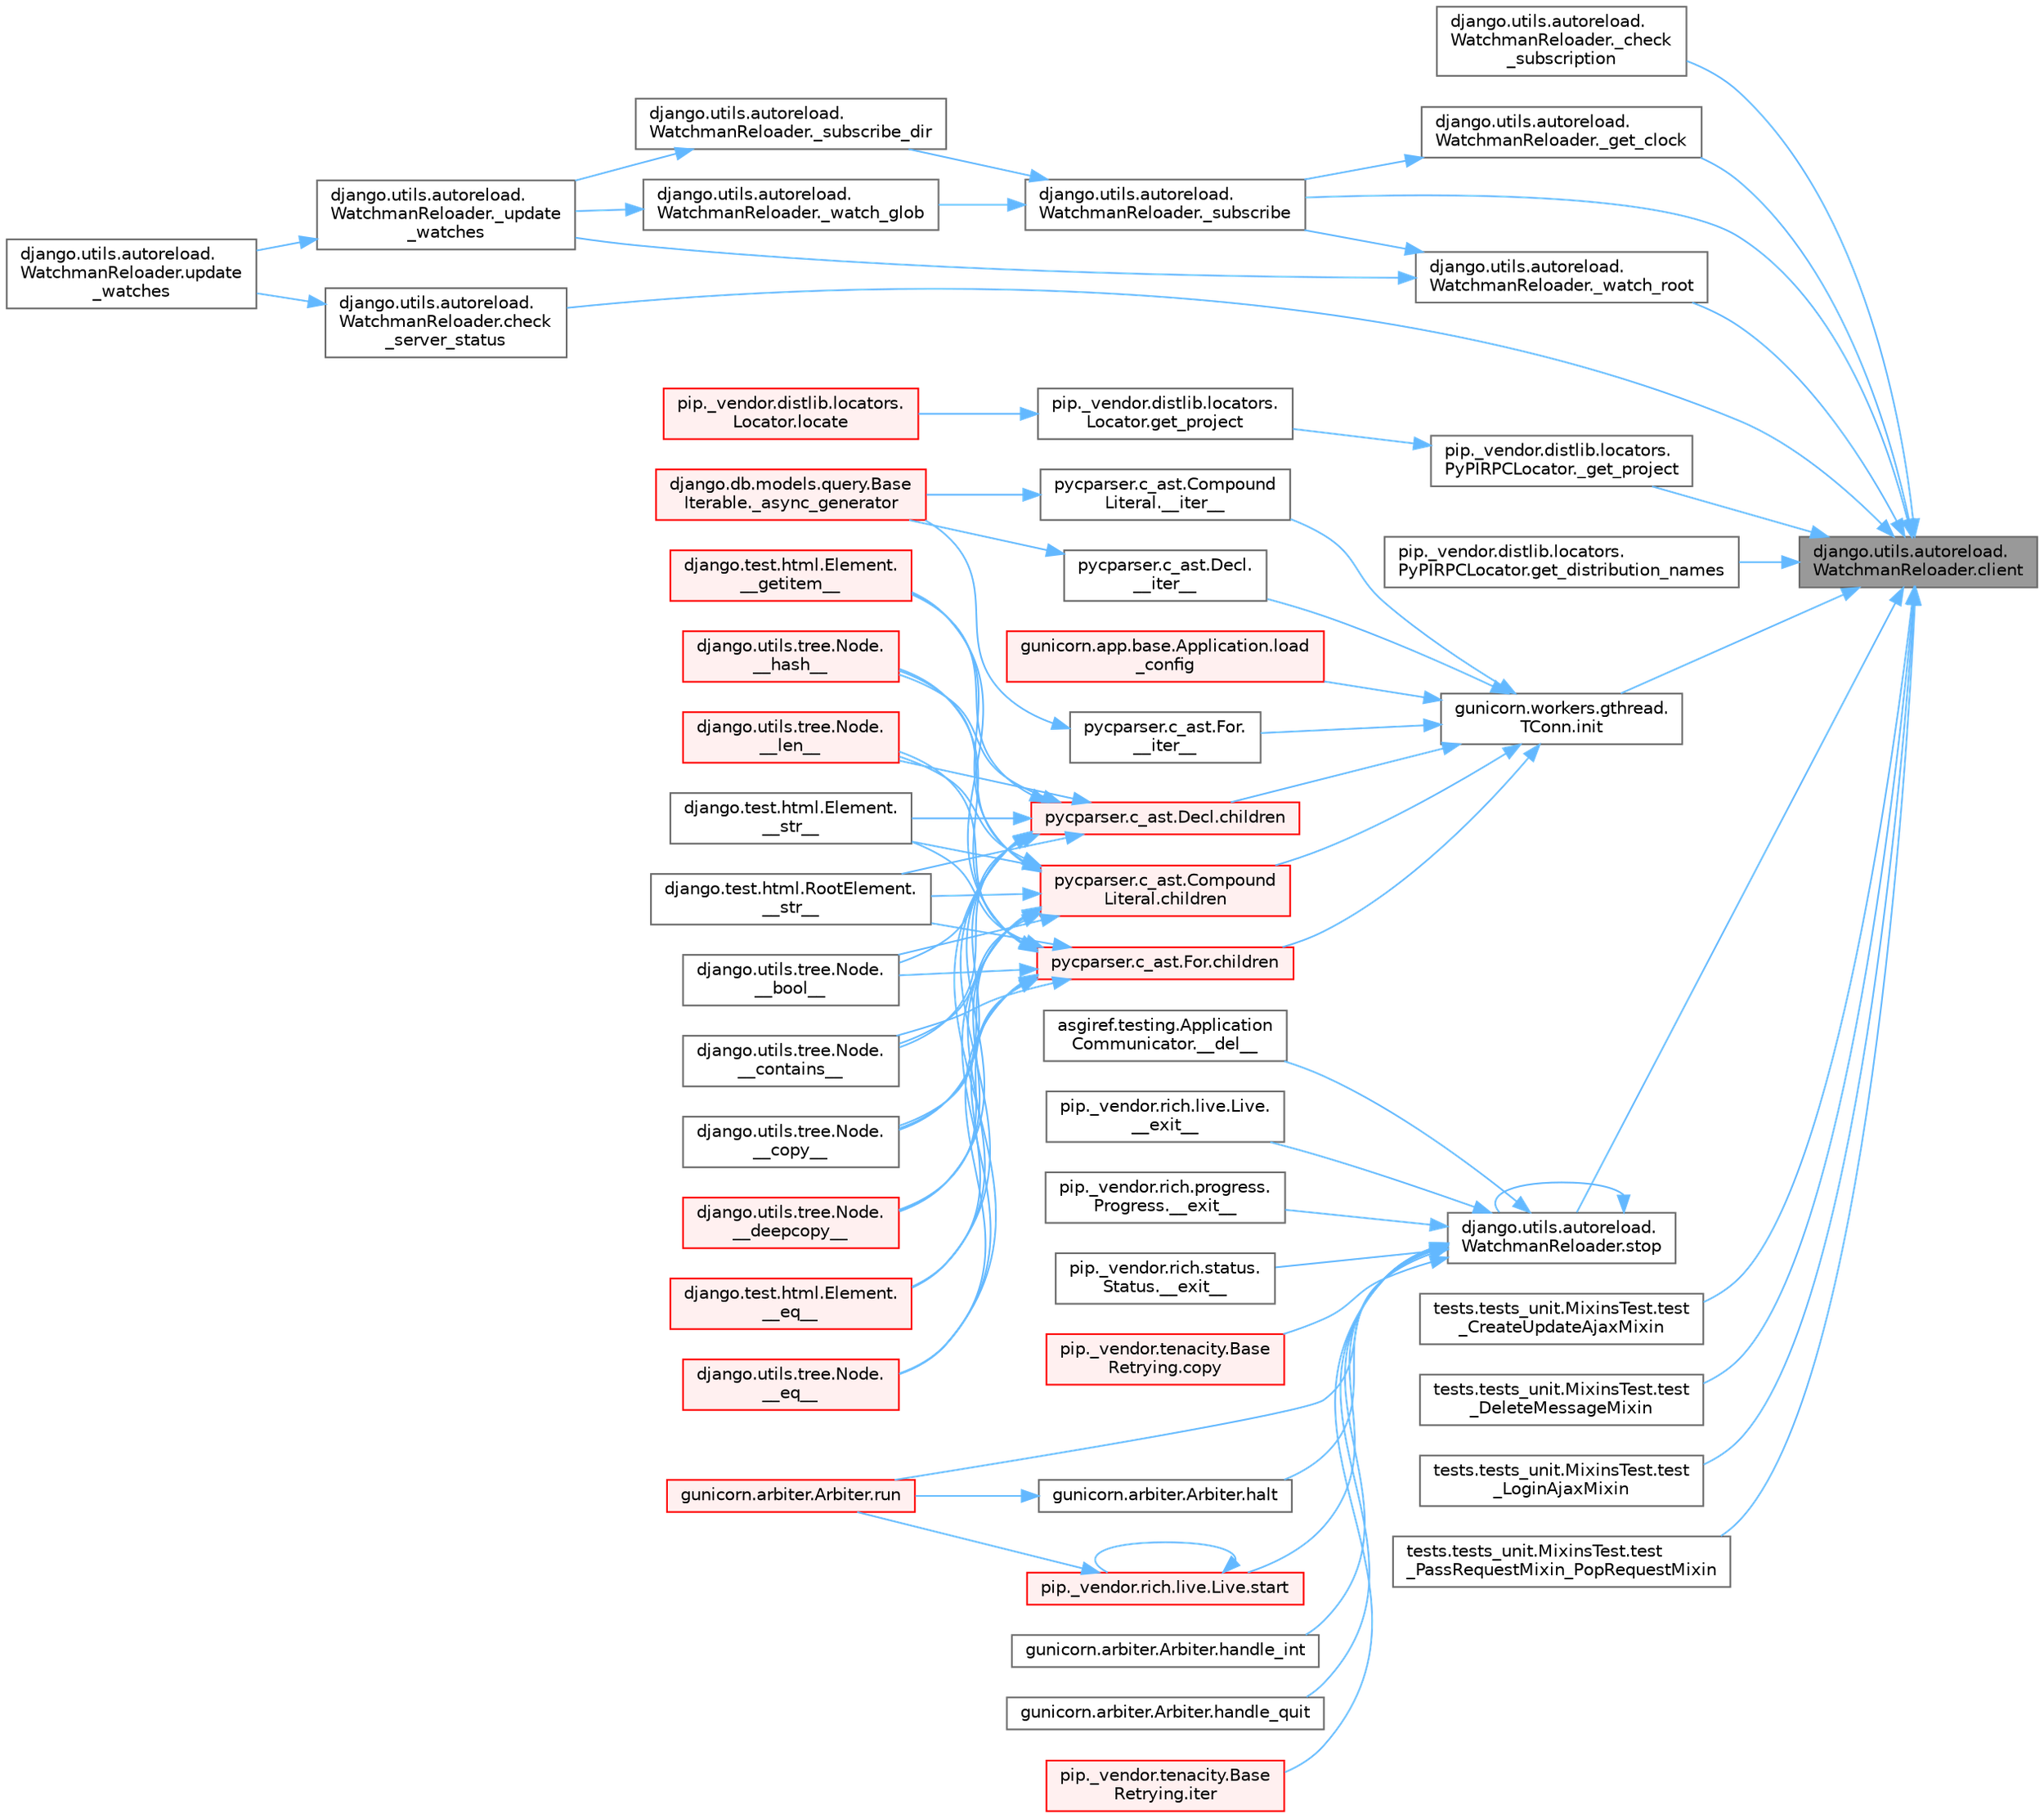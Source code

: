 digraph "django.utils.autoreload.WatchmanReloader.client"
{
 // LATEX_PDF_SIZE
  bgcolor="transparent";
  edge [fontname=Helvetica,fontsize=10,labelfontname=Helvetica,labelfontsize=10];
  node [fontname=Helvetica,fontsize=10,shape=box,height=0.2,width=0.4];
  rankdir="RL";
  Node1 [id="Node000001",label="django.utils.autoreload.\lWatchmanReloader.client",height=0.2,width=0.4,color="gray40", fillcolor="grey60", style="filled", fontcolor="black",tooltip=" "];
  Node1 -> Node2 [id="edge1_Node000001_Node000002",dir="back",color="steelblue1",style="solid",tooltip=" "];
  Node2 [id="Node000002",label="django.utils.autoreload.\lWatchmanReloader._check\l_subscription",height=0.2,width=0.4,color="grey40", fillcolor="white", style="filled",URL="$classdjango_1_1utils_1_1autoreload_1_1_watchman_reloader.html#a695404c8cbe395b1b227b02c2b215294",tooltip=" "];
  Node1 -> Node3 [id="edge2_Node000001_Node000003",dir="back",color="steelblue1",style="solid",tooltip=" "];
  Node3 [id="Node000003",label="django.utils.autoreload.\lWatchmanReloader._get_clock",height=0.2,width=0.4,color="grey40", fillcolor="white", style="filled",URL="$classdjango_1_1utils_1_1autoreload_1_1_watchman_reloader.html#abe91dc221ff05f95376b625a1013f437",tooltip=" "];
  Node3 -> Node4 [id="edge3_Node000003_Node000004",dir="back",color="steelblue1",style="solid",tooltip=" "];
  Node4 [id="Node000004",label="django.utils.autoreload.\lWatchmanReloader._subscribe",height=0.2,width=0.4,color="grey40", fillcolor="white", style="filled",URL="$classdjango_1_1utils_1_1autoreload_1_1_watchman_reloader.html#afe6f9c7dc3f6e93ffb8210db4d4f4ec3",tooltip=" "];
  Node4 -> Node5 [id="edge4_Node000004_Node000005",dir="back",color="steelblue1",style="solid",tooltip=" "];
  Node5 [id="Node000005",label="django.utils.autoreload.\lWatchmanReloader._subscribe_dir",height=0.2,width=0.4,color="grey40", fillcolor="white", style="filled",URL="$classdjango_1_1utils_1_1autoreload_1_1_watchman_reloader.html#ac420dcb3aa43b49db09c821ae601e00e",tooltip=" "];
  Node5 -> Node6 [id="edge5_Node000005_Node000006",dir="back",color="steelblue1",style="solid",tooltip=" "];
  Node6 [id="Node000006",label="django.utils.autoreload.\lWatchmanReloader._update\l_watches",height=0.2,width=0.4,color="grey40", fillcolor="white", style="filled",URL="$classdjango_1_1utils_1_1autoreload_1_1_watchman_reloader.html#a49dd725cc6618284cf44790da45282d9",tooltip=" "];
  Node6 -> Node7 [id="edge6_Node000006_Node000007",dir="back",color="steelblue1",style="solid",tooltip=" "];
  Node7 [id="Node000007",label="django.utils.autoreload.\lWatchmanReloader.update\l_watches",height=0.2,width=0.4,color="grey40", fillcolor="white", style="filled",URL="$classdjango_1_1utils_1_1autoreload_1_1_watchman_reloader.html#ab53cfd10bdf2abe6edb288142b958092",tooltip=" "];
  Node4 -> Node8 [id="edge7_Node000004_Node000008",dir="back",color="steelblue1",style="solid",tooltip=" "];
  Node8 [id="Node000008",label="django.utils.autoreload.\lWatchmanReloader._watch_glob",height=0.2,width=0.4,color="grey40", fillcolor="white", style="filled",URL="$classdjango_1_1utils_1_1autoreload_1_1_watchman_reloader.html#a21318c8e58589b776b8f82ec4693882a",tooltip=" "];
  Node8 -> Node6 [id="edge8_Node000008_Node000006",dir="back",color="steelblue1",style="solid",tooltip=" "];
  Node1 -> Node9 [id="edge9_Node000001_Node000009",dir="back",color="steelblue1",style="solid",tooltip=" "];
  Node9 [id="Node000009",label="pip._vendor.distlib.locators.\lPyPIRPCLocator._get_project",height=0.2,width=0.4,color="grey40", fillcolor="white", style="filled",URL="$classpip_1_1__vendor_1_1distlib_1_1locators_1_1_py_p_i_r_p_c_locator.html#a82757ef1103a798a952ed399e8ddd30d",tooltip=" "];
  Node9 -> Node10 [id="edge10_Node000009_Node000010",dir="back",color="steelblue1",style="solid",tooltip=" "];
  Node10 [id="Node000010",label="pip._vendor.distlib.locators.\lLocator.get_project",height=0.2,width=0.4,color="grey40", fillcolor="white", style="filled",URL="$classpip_1_1__vendor_1_1distlib_1_1locators_1_1_locator.html#a14b49f16a55d384842037850d5224ce8",tooltip=" "];
  Node10 -> Node11 [id="edge11_Node000010_Node000011",dir="back",color="steelblue1",style="solid",tooltip=" "];
  Node11 [id="Node000011",label="pip._vendor.distlib.locators.\lLocator.locate",height=0.2,width=0.4,color="red", fillcolor="#FFF0F0", style="filled",URL="$classpip_1_1__vendor_1_1distlib_1_1locators_1_1_locator.html#aefc84057c59651debf5f74c52c9c06a2",tooltip=" "];
  Node1 -> Node4 [id="edge12_Node000001_Node000004",dir="back",color="steelblue1",style="solid",tooltip=" "];
  Node1 -> Node3187 [id="edge13_Node000001_Node003187",dir="back",color="steelblue1",style="solid",tooltip=" "];
  Node3187 [id="Node003187",label="django.utils.autoreload.\lWatchmanReloader._watch_root",height=0.2,width=0.4,color="grey40", fillcolor="white", style="filled",URL="$classdjango_1_1utils_1_1autoreload_1_1_watchman_reloader.html#a13aee86c5ee6c44becb2d3365cbbeea1",tooltip=" "];
  Node3187 -> Node4 [id="edge14_Node003187_Node000004",dir="back",color="steelblue1",style="solid",tooltip=" "];
  Node3187 -> Node6 [id="edge15_Node003187_Node000006",dir="back",color="steelblue1",style="solid",tooltip=" "];
  Node1 -> Node3188 [id="edge16_Node000001_Node003188",dir="back",color="steelblue1",style="solid",tooltip=" "];
  Node3188 [id="Node003188",label="django.utils.autoreload.\lWatchmanReloader.check\l_server_status",height=0.2,width=0.4,color="grey40", fillcolor="white", style="filled",URL="$classdjango_1_1utils_1_1autoreload_1_1_watchman_reloader.html#a37dcc8c8d465bd2630cb0bb6bca182b8",tooltip=" "];
  Node3188 -> Node7 [id="edge17_Node003188_Node000007",dir="back",color="steelblue1",style="solid",tooltip=" "];
  Node1 -> Node3189 [id="edge18_Node000001_Node003189",dir="back",color="steelblue1",style="solid",tooltip=" "];
  Node3189 [id="Node003189",label="pip._vendor.distlib.locators.\lPyPIRPCLocator.get_distribution_names",height=0.2,width=0.4,color="grey40", fillcolor="white", style="filled",URL="$classpip_1_1__vendor_1_1distlib_1_1locators_1_1_py_p_i_r_p_c_locator.html#a432ba94d6d44826a331ae404f82f9040",tooltip=" "];
  Node1 -> Node3190 [id="edge19_Node000001_Node003190",dir="back",color="steelblue1",style="solid",tooltip=" "];
  Node3190 [id="Node003190",label="gunicorn.workers.gthread.\lTConn.init",height=0.2,width=0.4,color="grey40", fillcolor="white", style="filled",URL="$classgunicorn_1_1workers_1_1gthread_1_1_t_conn.html#a5cbaeab16e7908f0cbf4730954f189fd",tooltip=" "];
  Node3190 -> Node3191 [id="edge20_Node003190_Node003191",dir="back",color="steelblue1",style="solid",tooltip=" "];
  Node3191 [id="Node003191",label="pycparser.c_ast.Compound\lLiteral.__iter__",height=0.2,width=0.4,color="grey40", fillcolor="white", style="filled",URL="$classpycparser_1_1c__ast_1_1_compound_literal.html#a1f78e1c12c3283ab129f6683e9cd6bf0",tooltip=" "];
  Node3191 -> Node209 [id="edge21_Node003191_Node000209",dir="back",color="steelblue1",style="solid",tooltip=" "];
  Node209 [id="Node000209",label="django.db.models.query.Base\lIterable._async_generator",height=0.2,width=0.4,color="red", fillcolor="#FFF0F0", style="filled",URL="$classdjango_1_1db_1_1models_1_1query_1_1_base_iterable.html#a3ecc2267976bc6628d1fe84d78355144",tooltip=" "];
  Node3190 -> Node3192 [id="edge22_Node003190_Node003192",dir="back",color="steelblue1",style="solid",tooltip=" "];
  Node3192 [id="Node003192",label="pycparser.c_ast.Decl.\l__iter__",height=0.2,width=0.4,color="grey40", fillcolor="white", style="filled",URL="$classpycparser_1_1c__ast_1_1_decl.html#ab845ffd67830d0739099fa772114854f",tooltip=" "];
  Node3192 -> Node209 [id="edge23_Node003192_Node000209",dir="back",color="steelblue1",style="solid",tooltip=" "];
  Node3190 -> Node3193 [id="edge24_Node003190_Node003193",dir="back",color="steelblue1",style="solid",tooltip=" "];
  Node3193 [id="Node003193",label="pycparser.c_ast.For.\l__iter__",height=0.2,width=0.4,color="grey40", fillcolor="white", style="filled",URL="$classpycparser_1_1c__ast_1_1_for.html#a5ec4d376b5226521b188ad1e5ef7895b",tooltip=" "];
  Node3193 -> Node209 [id="edge25_Node003193_Node000209",dir="back",color="steelblue1",style="solid",tooltip=" "];
  Node3190 -> Node3194 [id="edge26_Node003190_Node003194",dir="back",color="steelblue1",style="solid",tooltip=" "];
  Node3194 [id="Node003194",label="pycparser.c_ast.Compound\lLiteral.children",height=0.2,width=0.4,color="red", fillcolor="#FFF0F0", style="filled",URL="$classpycparser_1_1c__ast_1_1_compound_literal.html#a6ff6a9f355d70c79e2e3b602b88bfef6",tooltip=" "];
  Node3194 -> Node1235 [id="edge27_Node003194_Node001235",dir="back",color="steelblue1",style="solid",tooltip=" "];
  Node1235 [id="Node001235",label="django.utils.tree.Node.\l__bool__",height=0.2,width=0.4,color="grey40", fillcolor="white", style="filled",URL="$classdjango_1_1utils_1_1tree_1_1_node.html#a70a56e9492f929d850eebc44de75e25c",tooltip=" "];
  Node3194 -> Node1236 [id="edge28_Node003194_Node001236",dir="back",color="steelblue1",style="solid",tooltip=" "];
  Node1236 [id="Node001236",label="django.utils.tree.Node.\l__contains__",height=0.2,width=0.4,color="grey40", fillcolor="white", style="filled",URL="$classdjango_1_1utils_1_1tree_1_1_node.html#ab55c47b46f14e5fde108b1c3cf95d93a",tooltip=" "];
  Node3194 -> Node143 [id="edge29_Node003194_Node000143",dir="back",color="steelblue1",style="solid",tooltip=" "];
  Node143 [id="Node000143",label="django.utils.tree.Node.\l__copy__",height=0.2,width=0.4,color="grey40", fillcolor="white", style="filled",URL="$classdjango_1_1utils_1_1tree_1_1_node.html#abae878f6b4500b8b241c23d8fac46e63",tooltip=" "];
  Node3194 -> Node144 [id="edge30_Node003194_Node000144",dir="back",color="steelblue1",style="solid",tooltip=" "];
  Node144 [id="Node000144",label="django.utils.tree.Node.\l__deepcopy__",height=0.2,width=0.4,color="red", fillcolor="#FFF0F0", style="filled",URL="$classdjango_1_1utils_1_1tree_1_1_node.html#a38840c46ded3963808edbeec90765d6b",tooltip=" "];
  Node3194 -> Node530 [id="edge31_Node003194_Node000530",dir="back",color="steelblue1",style="solid",tooltip=" "];
  Node530 [id="Node000530",label="django.test.html.Element.\l__eq__",height=0.2,width=0.4,color="red", fillcolor="#FFF0F0", style="filled",URL="$classdjango_1_1test_1_1html_1_1_element.html#a287e83f2ae4a6f13b9e00d7b70ee5d47",tooltip=" "];
  Node3194 -> Node1237 [id="edge32_Node003194_Node001237",dir="back",color="steelblue1",style="solid",tooltip=" "];
  Node1237 [id="Node001237",label="django.utils.tree.Node.\l__eq__",height=0.2,width=0.4,color="red", fillcolor="#FFF0F0", style="filled",URL="$classdjango_1_1utils_1_1tree_1_1_node.html#a0004316d098c61c046aef21dece2cce8",tooltip=" "];
  Node3194 -> Node1238 [id="edge33_Node003194_Node001238",dir="back",color="steelblue1",style="solid",tooltip=" "];
  Node1238 [id="Node001238",label="django.test.html.Element.\l__getitem__",height=0.2,width=0.4,color="red", fillcolor="#FFF0F0", style="filled",URL="$classdjango_1_1test_1_1html_1_1_element.html#a50df5974a8fa0b0bdc93fdbeb2db7a49",tooltip=" "];
  Node3194 -> Node1239 [id="edge34_Node003194_Node001239",dir="back",color="steelblue1",style="solid",tooltip=" "];
  Node1239 [id="Node001239",label="django.utils.tree.Node.\l__hash__",height=0.2,width=0.4,color="red", fillcolor="#FFF0F0", style="filled",URL="$classdjango_1_1utils_1_1tree_1_1_node.html#ad90478bdeb4e4284385a20cb629f5b9c",tooltip=" "];
  Node3194 -> Node1240 [id="edge35_Node003194_Node001240",dir="back",color="steelblue1",style="solid",tooltip=" "];
  Node1240 [id="Node001240",label="django.utils.tree.Node.\l__len__",height=0.2,width=0.4,color="red", fillcolor="#FFF0F0", style="filled",URL="$classdjango_1_1utils_1_1tree_1_1_node.html#adfb069350f968cc822337df8dd3972cd",tooltip=" "];
  Node3194 -> Node587 [id="edge36_Node003194_Node000587",dir="back",color="steelblue1",style="solid",tooltip=" "];
  Node587 [id="Node000587",label="django.test.html.Element.\l__str__",height=0.2,width=0.4,color="grey40", fillcolor="white", style="filled",URL="$classdjango_1_1test_1_1html_1_1_element.html#a64d65b77132b5ae721ff0862e0440d38",tooltip=" "];
  Node3194 -> Node1241 [id="edge37_Node003194_Node001241",dir="back",color="steelblue1",style="solid",tooltip=" "];
  Node1241 [id="Node001241",label="django.test.html.RootElement.\l__str__",height=0.2,width=0.4,color="grey40", fillcolor="white", style="filled",URL="$classdjango_1_1test_1_1html_1_1_root_element.html#a0a23f27acaaafe4eec2628245fbfd399",tooltip=" "];
  Node3190 -> Node3195 [id="edge38_Node003190_Node003195",dir="back",color="steelblue1",style="solid",tooltip=" "];
  Node3195 [id="Node003195",label="pycparser.c_ast.Decl.children",height=0.2,width=0.4,color="red", fillcolor="#FFF0F0", style="filled",URL="$classpycparser_1_1c__ast_1_1_decl.html#a5daf2f7d33fdaa47905df497ebeaa745",tooltip=" "];
  Node3195 -> Node1235 [id="edge39_Node003195_Node001235",dir="back",color="steelblue1",style="solid",tooltip=" "];
  Node3195 -> Node1236 [id="edge40_Node003195_Node001236",dir="back",color="steelblue1",style="solid",tooltip=" "];
  Node3195 -> Node143 [id="edge41_Node003195_Node000143",dir="back",color="steelblue1",style="solid",tooltip=" "];
  Node3195 -> Node144 [id="edge42_Node003195_Node000144",dir="back",color="steelblue1",style="solid",tooltip=" "];
  Node3195 -> Node530 [id="edge43_Node003195_Node000530",dir="back",color="steelblue1",style="solid",tooltip=" "];
  Node3195 -> Node1237 [id="edge44_Node003195_Node001237",dir="back",color="steelblue1",style="solid",tooltip=" "];
  Node3195 -> Node1238 [id="edge45_Node003195_Node001238",dir="back",color="steelblue1",style="solid",tooltip=" "];
  Node3195 -> Node1239 [id="edge46_Node003195_Node001239",dir="back",color="steelblue1",style="solid",tooltip=" "];
  Node3195 -> Node1240 [id="edge47_Node003195_Node001240",dir="back",color="steelblue1",style="solid",tooltip=" "];
  Node3195 -> Node587 [id="edge48_Node003195_Node000587",dir="back",color="steelblue1",style="solid",tooltip=" "];
  Node3195 -> Node1241 [id="edge49_Node003195_Node001241",dir="back",color="steelblue1",style="solid",tooltip=" "];
  Node3190 -> Node3196 [id="edge50_Node003190_Node003196",dir="back",color="steelblue1",style="solid",tooltip=" "];
  Node3196 [id="Node003196",label="pycparser.c_ast.For.children",height=0.2,width=0.4,color="red", fillcolor="#FFF0F0", style="filled",URL="$classpycparser_1_1c__ast_1_1_for.html#a215c790814d9a305fc5046fec153fbe2",tooltip=" "];
  Node3196 -> Node1235 [id="edge51_Node003196_Node001235",dir="back",color="steelblue1",style="solid",tooltip=" "];
  Node3196 -> Node1236 [id="edge52_Node003196_Node001236",dir="back",color="steelblue1",style="solid",tooltip=" "];
  Node3196 -> Node143 [id="edge53_Node003196_Node000143",dir="back",color="steelblue1",style="solid",tooltip=" "];
  Node3196 -> Node144 [id="edge54_Node003196_Node000144",dir="back",color="steelblue1",style="solid",tooltip=" "];
  Node3196 -> Node530 [id="edge55_Node003196_Node000530",dir="back",color="steelblue1",style="solid",tooltip=" "];
  Node3196 -> Node1237 [id="edge56_Node003196_Node001237",dir="back",color="steelblue1",style="solid",tooltip=" "];
  Node3196 -> Node1238 [id="edge57_Node003196_Node001238",dir="back",color="steelblue1",style="solid",tooltip=" "];
  Node3196 -> Node1239 [id="edge58_Node003196_Node001239",dir="back",color="steelblue1",style="solid",tooltip=" "];
  Node3196 -> Node1240 [id="edge59_Node003196_Node001240",dir="back",color="steelblue1",style="solid",tooltip=" "];
  Node3196 -> Node587 [id="edge60_Node003196_Node000587",dir="back",color="steelblue1",style="solid",tooltip=" "];
  Node3196 -> Node1241 [id="edge61_Node003196_Node001241",dir="back",color="steelblue1",style="solid",tooltip=" "];
  Node3190 -> Node3197 [id="edge62_Node003190_Node003197",dir="back",color="steelblue1",style="solid",tooltip=" "];
  Node3197 [id="Node003197",label="gunicorn.app.base.Application.load\l_config",height=0.2,width=0.4,color="red", fillcolor="#FFF0F0", style="filled",URL="$classgunicorn_1_1app_1_1base_1_1_application.html#a0c6e9d18b01244310f996e4a1c5f28e6",tooltip=" "];
  Node1 -> Node3200 [id="edge63_Node000001_Node003200",dir="back",color="steelblue1",style="solid",tooltip=" "];
  Node3200 [id="Node003200",label="django.utils.autoreload.\lWatchmanReloader.stop",height=0.2,width=0.4,color="grey40", fillcolor="white", style="filled",URL="$classdjango_1_1utils_1_1autoreload_1_1_watchman_reloader.html#a5051e02a8e4aba49d0872956c4f01f59",tooltip=" "];
  Node3200 -> Node1463 [id="edge64_Node003200_Node001463",dir="back",color="steelblue1",style="solid",tooltip=" "];
  Node1463 [id="Node001463",label="asgiref.testing.Application\lCommunicator.__del__",height=0.2,width=0.4,color="grey40", fillcolor="white", style="filled",URL="$classasgiref_1_1testing_1_1_application_communicator.html#ad1e7504202fc0e77462288ef0d24f12d",tooltip=" "];
  Node3200 -> Node1464 [id="edge65_Node003200_Node001464",dir="back",color="steelblue1",style="solid",tooltip=" "];
  Node1464 [id="Node001464",label="pip._vendor.rich.live.Live.\l__exit__",height=0.2,width=0.4,color="grey40", fillcolor="white", style="filled",URL="$classpip_1_1__vendor_1_1rich_1_1live_1_1_live.html#ad2c0c523844059a1131851d7cab4fddb",tooltip=" "];
  Node3200 -> Node1465 [id="edge66_Node003200_Node001465",dir="back",color="steelblue1",style="solid",tooltip=" "];
  Node1465 [id="Node001465",label="pip._vendor.rich.progress.\lProgress.__exit__",height=0.2,width=0.4,color="grey40", fillcolor="white", style="filled",URL="$classpip_1_1__vendor_1_1rich_1_1progress_1_1_progress.html#a5f5ac8f61763352a757bf03480233094",tooltip=" "];
  Node3200 -> Node1466 [id="edge67_Node003200_Node001466",dir="back",color="steelblue1",style="solid",tooltip=" "];
  Node1466 [id="Node001466",label="pip._vendor.rich.status.\lStatus.__exit__",height=0.2,width=0.4,color="grey40", fillcolor="white", style="filled",URL="$classpip_1_1__vendor_1_1rich_1_1status_1_1_status.html#a460bb8d74c675078838735370c96324b",tooltip=" "];
  Node3200 -> Node1467 [id="edge68_Node003200_Node001467",dir="back",color="steelblue1",style="solid",tooltip=" "];
  Node1467 [id="Node001467",label="pip._vendor.tenacity.Base\lRetrying.copy",height=0.2,width=0.4,color="red", fillcolor="#FFF0F0", style="filled",URL="$classpip_1_1__vendor_1_1tenacity_1_1_base_retrying.html#a3b3c595a4448cf55ebb3d1f3660bea88",tooltip=" "];
  Node3200 -> Node1468 [id="edge69_Node003200_Node001468",dir="back",color="steelblue1",style="solid",tooltip=" "];
  Node1468 [id="Node001468",label="gunicorn.arbiter.Arbiter.halt",height=0.2,width=0.4,color="grey40", fillcolor="white", style="filled",URL="$classgunicorn_1_1arbiter_1_1_arbiter.html#a8c96a567bd668d560500593a6681b98c",tooltip=" "];
  Node1468 -> Node1448 [id="edge70_Node001468_Node001448",dir="back",color="steelblue1",style="solid",tooltip=" "];
  Node1448 [id="Node001448",label="gunicorn.arbiter.Arbiter.run",height=0.2,width=0.4,color="red", fillcolor="#FFF0F0", style="filled",URL="$classgunicorn_1_1arbiter_1_1_arbiter.html#a690c034511f5f267e7da7478590701a9",tooltip=" "];
  Node3200 -> Node1469 [id="edge71_Node003200_Node001469",dir="back",color="steelblue1",style="solid",tooltip=" "];
  Node1469 [id="Node001469",label="gunicorn.arbiter.Arbiter.handle_int",height=0.2,width=0.4,color="grey40", fillcolor="white", style="filled",URL="$classgunicorn_1_1arbiter_1_1_arbiter.html#af28faca7ba4e88bd592ff3fe9c8b672c",tooltip=" "];
  Node3200 -> Node1470 [id="edge72_Node003200_Node001470",dir="back",color="steelblue1",style="solid",tooltip=" "];
  Node1470 [id="Node001470",label="gunicorn.arbiter.Arbiter.handle_quit",height=0.2,width=0.4,color="grey40", fillcolor="white", style="filled",URL="$classgunicorn_1_1arbiter_1_1_arbiter.html#a6a84655bcb7e779c1f442986b1e854df",tooltip=" "];
  Node3200 -> Node1471 [id="edge73_Node003200_Node001471",dir="back",color="steelblue1",style="solid",tooltip=" "];
  Node1471 [id="Node001471",label="pip._vendor.tenacity.Base\lRetrying.iter",height=0.2,width=0.4,color="red", fillcolor="#FFF0F0", style="filled",URL="$classpip_1_1__vendor_1_1tenacity_1_1_base_retrying.html#a5606e1522961712b7e8693caf58a4d9c",tooltip=" "];
  Node3200 -> Node1448 [id="edge74_Node003200_Node001448",dir="back",color="steelblue1",style="solid",tooltip=" "];
  Node3200 -> Node1435 [id="edge75_Node003200_Node001435",dir="back",color="steelblue1",style="solid",tooltip=" "];
  Node1435 [id="Node001435",label="pip._vendor.rich.live.Live.start",height=0.2,width=0.4,color="red", fillcolor="#FFF0F0", style="filled",URL="$classpip_1_1__vendor_1_1rich_1_1live_1_1_live.html#a7216ec35a1494a83ed749407ef4e0c40",tooltip=" "];
  Node1435 -> Node1448 [id="edge76_Node001435_Node001448",dir="back",color="steelblue1",style="solid",tooltip=" "];
  Node1435 -> Node1435 [id="edge77_Node001435_Node001435",dir="back",color="steelblue1",style="solid",tooltip=" "];
  Node3200 -> Node3200 [id="edge78_Node003200_Node003200",dir="back",color="steelblue1",style="solid",tooltip=" "];
  Node1 -> Node3201 [id="edge79_Node000001_Node003201",dir="back",color="steelblue1",style="solid",tooltip=" "];
  Node3201 [id="Node003201",label="tests.tests_unit.MixinsTest.test\l_CreateUpdateAjaxMixin",height=0.2,width=0.4,color="grey40", fillcolor="white", style="filled",URL="$classtests_1_1tests__unit_1_1_mixins_test.html#afd724a09c56711dfad3236760fcd1452",tooltip=" "];
  Node1 -> Node3202 [id="edge80_Node000001_Node003202",dir="back",color="steelblue1",style="solid",tooltip=" "];
  Node3202 [id="Node003202",label="tests.tests_unit.MixinsTest.test\l_DeleteMessageMixin",height=0.2,width=0.4,color="grey40", fillcolor="white", style="filled",URL="$classtests_1_1tests__unit_1_1_mixins_test.html#ae362a1988f27b0c88b1624705937c7d3",tooltip=" "];
  Node1 -> Node3203 [id="edge81_Node000001_Node003203",dir="back",color="steelblue1",style="solid",tooltip=" "];
  Node3203 [id="Node003203",label="tests.tests_unit.MixinsTest.test\l_LoginAjaxMixin",height=0.2,width=0.4,color="grey40", fillcolor="white", style="filled",URL="$classtests_1_1tests__unit_1_1_mixins_test.html#afc037be1d64ff533a13006c738ce9e9c",tooltip=" "];
  Node1 -> Node3204 [id="edge82_Node000001_Node003204",dir="back",color="steelblue1",style="solid",tooltip=" "];
  Node3204 [id="Node003204",label="tests.tests_unit.MixinsTest.test\l_PassRequestMixin_PopRequestMixin",height=0.2,width=0.4,color="grey40", fillcolor="white", style="filled",URL="$classtests_1_1tests__unit_1_1_mixins_test.html#acbebe4b89d77ae1736aa416ed79d52a5",tooltip=" "];
}

